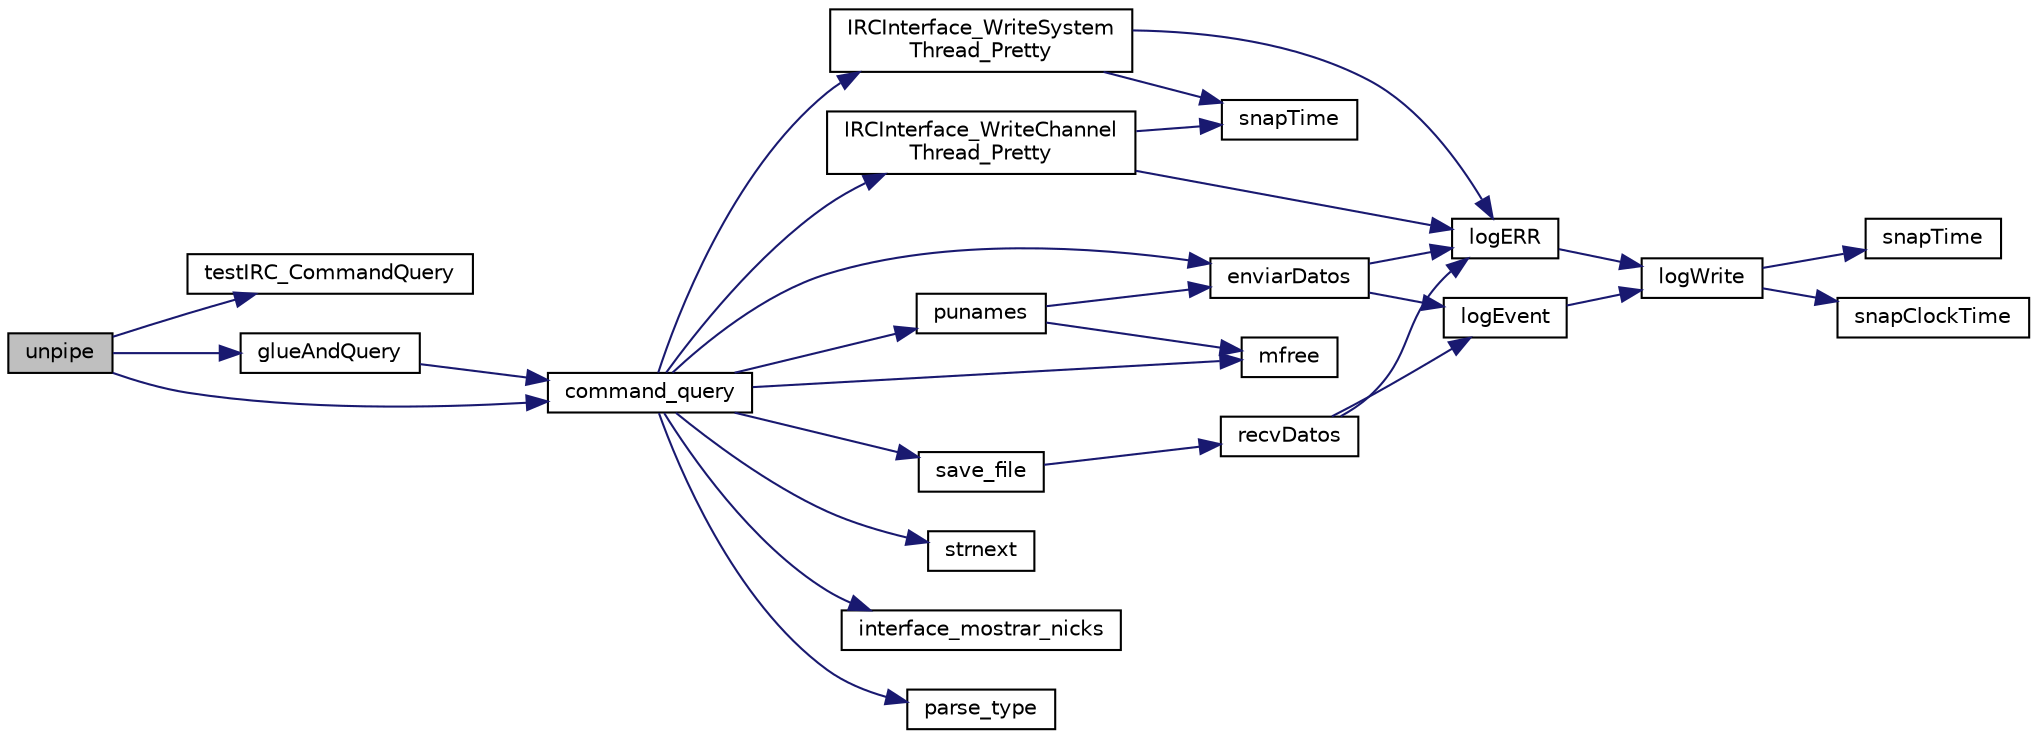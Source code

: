 digraph "unpipe"
{
  edge [fontname="Helvetica",fontsize="10",labelfontname="Helvetica",labelfontsize="10"];
  node [fontname="Helvetica",fontsize="10",shape=record];
  rankdir="LR";
  Node1 [label="unpipe",height=0.2,width=0.4,color="black", fillcolor="grey75", style="filled", fontcolor="black"];
  Node1 -> Node2 [color="midnightblue",fontsize="10",style="solid"];
  Node2 [label="testIRC_CommandQuery",height=0.2,width=0.4,color="black", fillcolor="white", style="filled",URL="$aux__functions_8h.html#a8d3c58618c3bb95d81a542251062d19e"];
  Node1 -> Node3 [color="midnightblue",fontsize="10",style="solid"];
  Node3 [label="glueAndQuery",height=0.2,width=0.4,color="black", fillcolor="white", style="filled",URL="$xchat2_8c.html#a98484e1bbb136d37503aa6c604eff6a2"];
  Node3 -> Node4 [color="midnightblue",fontsize="10",style="solid"];
  Node4 [label="command_query",height=0.2,width=0.4,color="black", fillcolor="white", style="filled",URL="$xchat2_8c.html#a41f93f364aea303a0c93177289733f92",tooltip="Parsea los mensajes y respuestas que recibe del servidor. "];
  Node4 -> Node5 [color="midnightblue",fontsize="10",style="solid"];
  Node5 [label="IRCInterface_WriteSystem\lThread_Pretty",height=0.2,width=0.4,color="black", fillcolor="white", style="filled",URL="$aux__functions_8h.html#a043ae6695458ae3a85dc9da43cf9b751"];
  Node5 -> Node6 [color="midnightblue",fontsize="10",style="solid"];
  Node6 [label="logERR",height=0.2,width=0.4,color="black", fillcolor="white", style="filled",URL="$logger_8h.html#a9487660b2ec318326782a9d9e32f8461"];
  Node6 -> Node7 [color="midnightblue",fontsize="10",style="solid"];
  Node7 [label="logWrite",height=0.2,width=0.4,color="black", fillcolor="white", style="filled",URL="$logger_8c.html#a6d1f5cd19f49b187e2097a467eca0233"];
  Node7 -> Node8 [color="midnightblue",fontsize="10",style="solid"];
  Node8 [label="snapTime",height=0.2,width=0.4,color="black", fillcolor="white", style="filled",URL="$logger_8c.html#a9780074b15cc3acc70e3ee5989c8005a"];
  Node7 -> Node9 [color="midnightblue",fontsize="10",style="solid"];
  Node9 [label="snapClockTime",height=0.2,width=0.4,color="black", fillcolor="white", style="filled",URL="$logger_8c.html#ad5ed54850fd750ca0935368e72017537"];
  Node5 -> Node10 [color="midnightblue",fontsize="10",style="solid"];
  Node10 [label="snapTime",height=0.2,width=0.4,color="black", fillcolor="white", style="filled",URL="$logger_8h.html#a9780074b15cc3acc70e3ee5989c8005a"];
  Node4 -> Node11 [color="midnightblue",fontsize="10",style="solid"];
  Node11 [label="strnext",height=0.2,width=0.4,color="black", fillcolor="white", style="filled",URL="$aux__functions_8h.html#a20f32d171da437faef7716e4b6e667dd",tooltip="Devuelve una cadena que empieza inmediatamente después de la cadena &#39;haystack&#39; tras la primera aparic..."];
  Node4 -> Node12 [color="midnightblue",fontsize="10",style="solid"];
  Node12 [label="mfree",height=0.2,width=0.4,color="black", fillcolor="white", style="filled",URL="$aux__functions_8h.html#a2480cc4793bf25a16cc731dc9d033582",tooltip="Libera punteros si estos no estan a NULL Uso. "];
  Node4 -> Node13 [color="midnightblue",fontsize="10",style="solid"];
  Node13 [label="IRCInterface_WriteChannel\lThread_Pretty",height=0.2,width=0.4,color="black", fillcolor="white", style="filled",URL="$aux__functions_8h.html#a6400bb2b7979a2393f0e84b6646a24fe"];
  Node13 -> Node6 [color="midnightblue",fontsize="10",style="solid"];
  Node13 -> Node10 [color="midnightblue",fontsize="10",style="solid"];
  Node4 -> Node14 [color="midnightblue",fontsize="10",style="solid"];
  Node14 [label="interface_mostrar_nicks",height=0.2,width=0.4,color="black", fillcolor="white", style="filled",URL="$aux__functions_8h.html#a09c2fcb81e148a2f23080a1671869f96",tooltip="Actualiza la lista de nicks de la interfaz y sus estados. "];
  Node4 -> Node15 [color="midnightblue",fontsize="10",style="solid"];
  Node15 [label="punames",height=0.2,width=0.4,color="black", fillcolor="white", style="filled",URL="$user__commands_8h.html#abaae116595df34db33e65e3d9d225103",tooltip="Comando de usuario NAMES. "];
  Node15 -> Node16 [color="midnightblue",fontsize="10",style="solid"];
  Node16 [label="enviarDatos",height=0.2,width=0.4,color="black", fillcolor="white", style="filled",URL="$conexion__tcp_8h.html#ab9468ce1338cfca5736ab407ba155f55"];
  Node16 -> Node17 [color="midnightblue",fontsize="10",style="solid"];
  Node17 [label="logEvent",height=0.2,width=0.4,color="black", fillcolor="white", style="filled",URL="$logger_8h.html#af71188329ee1cf68a59d3f9ddd035ca6"];
  Node17 -> Node7 [color="midnightblue",fontsize="10",style="solid"];
  Node16 -> Node6 [color="midnightblue",fontsize="10",style="solid"];
  Node15 -> Node12 [color="midnightblue",fontsize="10",style="solid"];
  Node4 -> Node18 [color="midnightblue",fontsize="10",style="solid"];
  Node18 [label="save_file",height=0.2,width=0.4,color="black", fillcolor="white", style="filled",URL="$aux__functions_8h.html#a9a7f9a514711f5954007dc83533d9362",tooltip="Establece la conexíon con el servidor de archivos para recibir los datos y escribirlos en un fichero..."];
  Node18 -> Node19 [color="midnightblue",fontsize="10",style="solid"];
  Node19 [label="recvDatos",height=0.2,width=0.4,color="black", fillcolor="white", style="filled",URL="$conexion__tcp_8h.html#a2ec2b47883bdb05804bec657bfc42516"];
  Node19 -> Node17 [color="midnightblue",fontsize="10",style="solid"];
  Node19 -> Node6 [color="midnightblue",fontsize="10",style="solid"];
  Node4 -> Node16 [color="midnightblue",fontsize="10",style="solid"];
  Node4 -> Node20 [color="midnightblue",fontsize="10",style="solid"];
  Node20 [label="parse_type",height=0.2,width=0.4,color="black", fillcolor="white", style="filled",URL="$aux__functions_8h.html#a90798d5fe15fdd743f8802b0f154b854",tooltip="Devuelve el tipo de comando (código 3 digitos) de un mensaje no reconocido por IRC_CommandQuery() ..."];
  Node1 -> Node4 [color="midnightblue",fontsize="10",style="solid"];
}
